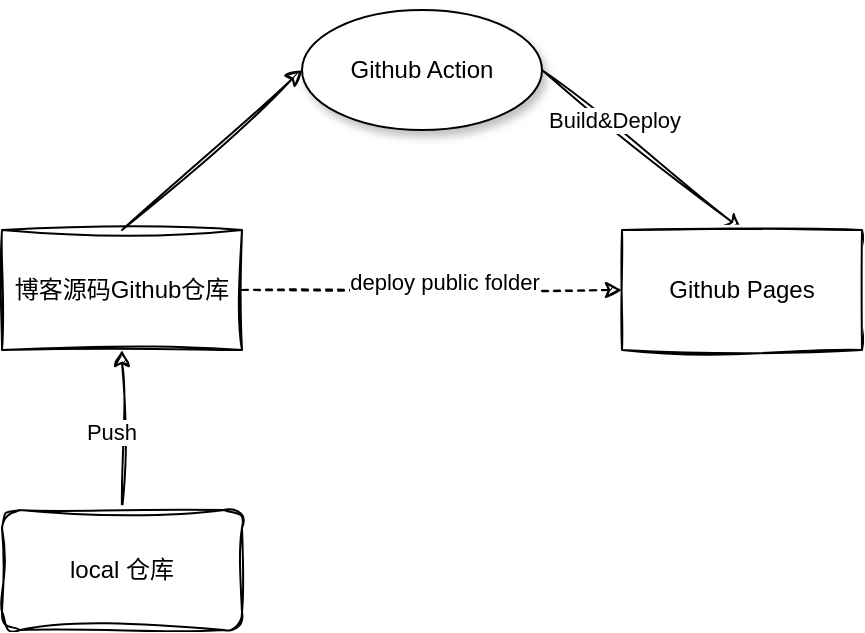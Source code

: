 <mxfile version="21.1.5" type="device">
  <diagram name="Page-1" id="DATKia5S_j5dEWLGneDo">
    <mxGraphModel dx="1237" dy="703" grid="1" gridSize="10" guides="1" tooltips="1" connect="1" arrows="1" fold="1" page="1" pageScale="1" pageWidth="850" pageHeight="1100" math="0" shadow="0">
      <root>
        <mxCell id="0" />
        <mxCell id="1" parent="0" />
        <mxCell id="B-GxC0-qLHZI7qjKEeff-7" style="rounded=0;orthogonalLoop=1;jettySize=auto;html=1;exitX=0.5;exitY=0;exitDx=0;exitDy=0;entryX=0;entryY=0.5;entryDx=0;entryDy=0;shadow=0;sketch=1;curveFitting=1;jiggle=2;" edge="1" parent="1" source="B-GxC0-qLHZI7qjKEeff-1" target="B-GxC0-qLHZI7qjKEeff-3">
          <mxGeometry relative="1" as="geometry" />
        </mxCell>
        <mxCell id="B-GxC0-qLHZI7qjKEeff-10" style="edgeStyle=orthogonalEdgeStyle;rounded=0;orthogonalLoop=1;jettySize=auto;html=1;exitX=1;exitY=0.5;exitDx=0;exitDy=0;entryX=0;entryY=0.5;entryDx=0;entryDy=0;dashed=1;shadow=0;sketch=1;curveFitting=1;jiggle=2;" edge="1" parent="1" source="B-GxC0-qLHZI7qjKEeff-1" target="B-GxC0-qLHZI7qjKEeff-4">
          <mxGeometry relative="1" as="geometry" />
        </mxCell>
        <mxCell id="B-GxC0-qLHZI7qjKEeff-11" value="deploy public folder" style="edgeLabel;html=1;align=center;verticalAlign=middle;resizable=0;points=[];" vertex="1" connectable="0" parent="B-GxC0-qLHZI7qjKEeff-10">
          <mxGeometry x="0.063" y="4" relative="1" as="geometry">
            <mxPoint as="offset" />
          </mxGeometry>
        </mxCell>
        <mxCell id="B-GxC0-qLHZI7qjKEeff-1" value="博客源码Github仓库" style="rounded=0;whiteSpace=wrap;html=1;sketch=1;curveFitting=1;jiggle=2;" vertex="1" parent="1">
          <mxGeometry x="250" y="310" width="120" height="60" as="geometry" />
        </mxCell>
        <mxCell id="B-GxC0-qLHZI7qjKEeff-5" style="edgeStyle=orthogonalEdgeStyle;rounded=0;orthogonalLoop=1;jettySize=auto;html=1;exitX=0.5;exitY=0;exitDx=0;exitDy=0;entryX=0.5;entryY=1;entryDx=0;entryDy=0;shadow=0;sketch=1;curveFitting=1;jiggle=2;" edge="1" parent="1" source="B-GxC0-qLHZI7qjKEeff-2" target="B-GxC0-qLHZI7qjKEeff-1">
          <mxGeometry relative="1" as="geometry" />
        </mxCell>
        <mxCell id="B-GxC0-qLHZI7qjKEeff-6" value="Push&amp;nbsp;" style="edgeLabel;html=1;align=center;verticalAlign=middle;resizable=0;points=[];" vertex="1" connectable="0" parent="B-GxC0-qLHZI7qjKEeff-5">
          <mxGeometry x="-0.025" y="4" relative="1" as="geometry">
            <mxPoint as="offset" />
          </mxGeometry>
        </mxCell>
        <mxCell id="B-GxC0-qLHZI7qjKEeff-2" value="local 仓库" style="rounded=1;whiteSpace=wrap;html=1;sketch=1;curveFitting=1;jiggle=2;" vertex="1" parent="1">
          <mxGeometry x="250" y="450" width="120" height="60" as="geometry" />
        </mxCell>
        <mxCell id="B-GxC0-qLHZI7qjKEeff-8" style="rounded=0;orthogonalLoop=1;jettySize=auto;html=1;exitX=1;exitY=0.5;exitDx=0;exitDy=0;entryX=0.5;entryY=0;entryDx=0;entryDy=0;shadow=0;sketch=1;curveFitting=1;jiggle=2;" edge="1" parent="1" source="B-GxC0-qLHZI7qjKEeff-3" target="B-GxC0-qLHZI7qjKEeff-4">
          <mxGeometry relative="1" as="geometry" />
        </mxCell>
        <mxCell id="B-GxC0-qLHZI7qjKEeff-9" value="Build&amp;amp;Deploy" style="edgeLabel;html=1;align=center;verticalAlign=middle;resizable=0;points=[];" vertex="1" connectable="0" parent="B-GxC0-qLHZI7qjKEeff-8">
          <mxGeometry x="-0.338" y="4" relative="1" as="geometry">
            <mxPoint y="1" as="offset" />
          </mxGeometry>
        </mxCell>
        <mxCell id="B-GxC0-qLHZI7qjKEeff-3" value="Github Action" style="ellipse;whiteSpace=wrap;html=1;shadow=1;" vertex="1" parent="1">
          <mxGeometry x="400" y="200" width="120" height="60" as="geometry" />
        </mxCell>
        <mxCell id="B-GxC0-qLHZI7qjKEeff-4" value="Github Pages" style="rounded=0;whiteSpace=wrap;html=1;sketch=1;curveFitting=1;jiggle=2;" vertex="1" parent="1">
          <mxGeometry x="560" y="310" width="120" height="60" as="geometry" />
        </mxCell>
      </root>
    </mxGraphModel>
  </diagram>
</mxfile>
